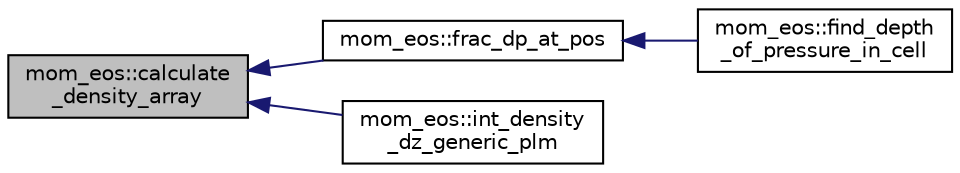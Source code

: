 digraph "mom_eos::calculate_density_array"
{
 // INTERACTIVE_SVG=YES
  edge [fontname="Helvetica",fontsize="10",labelfontname="Helvetica",labelfontsize="10"];
  node [fontname="Helvetica",fontsize="10",shape=record];
  rankdir="LR";
  Node12 [label="mom_eos::calculate\l_density_array",height=0.2,width=0.4,color="black", fillcolor="grey75", style="filled", fontcolor="black"];
  Node12 -> Node13 [dir="back",color="midnightblue",fontsize="10",style="solid",fontname="Helvetica"];
  Node13 [label="mom_eos::frac_dp_at_pos",height=0.2,width=0.4,color="black", fillcolor="white", style="filled",URL="$namespacemom__eos.html#a82d46c07f4f9c7ad5930fa2508c3e280",tooltip="Returns change in anomalous pressure change from top to non-dimensional position pos between z_t and ..."];
  Node13 -> Node14 [dir="back",color="midnightblue",fontsize="10",style="solid",fontname="Helvetica"];
  Node14 [label="mom_eos::find_depth\l_of_pressure_in_cell",height=0.2,width=0.4,color="black", fillcolor="white", style="filled",URL="$namespacemom__eos.html#a98a25c2517647778ccc6d46bbccc15e9",tooltip="Find the depth at which the reconstructed pressure matches P_tgt. "];
  Node12 -> Node15 [dir="back",color="midnightblue",fontsize="10",style="solid",fontname="Helvetica"];
  Node15 [label="mom_eos::int_density\l_dz_generic_plm",height=0.2,width=0.4,color="black", fillcolor="white", style="filled",URL="$namespacemom__eos.html#a635b77946d77cad1ae90344832724a18"];
}
